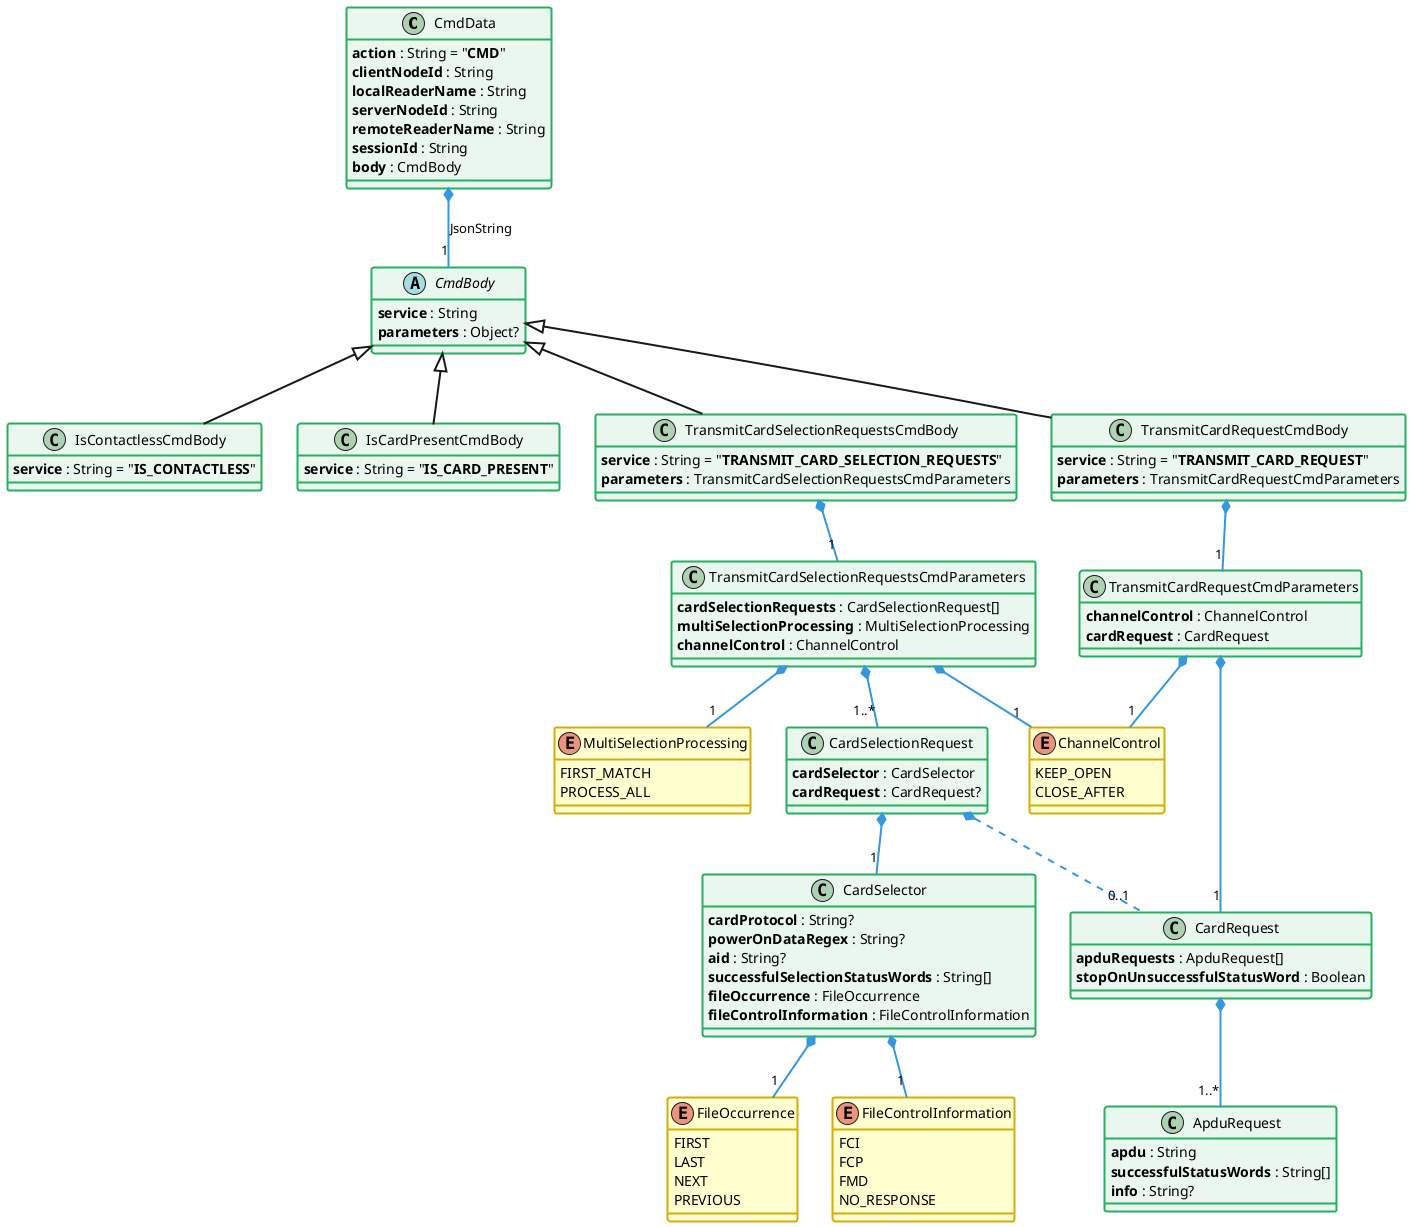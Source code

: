 @startuml
'title
'    Keyple Distributed JSON API
'    compliant with "keyple-service-java-lib" version 2.1.4
'    CMD (2023-03-22)
'end title

' == THEME ==

'Couleurs issues de : https://htmlcolorcodes.com/fr/tableau-de-couleur/tableau-de-couleur-design-plat/
!define C_GREY1 F8F9F9
!define C_GREY2 F2F3F4
!define C_GREY3 E5E7E9
!define C_GREY4 D7DBDD
!define C_GREY5 CACFD2
!define C_GREY6 BDC3C7
!define C_LINK 3498DB
!define C_USE 27AE60

' -- Styles that don't work with new version of plantuml --
skinparam stereotypeABorderColor #A9DCDF
skinparam stereotypeIBorderColor #B4A7E5
skinparam stereotypeCBorderColor #ADD1B2
skinparam stereotypeEBorderColor #EB93DF
' -- END --

skinparam ClassBorderThickness 2
skinparam ArrowThickness 2

' Yellow
skinparam ClassBackgroundColor #FEFECE
skinparam ClassBorderColor #D4AC0D
' Red
skinparam ClassBackgroundColor<<red>> #FDEDEC
skinparam ClassBorderColor<<red>> #E74C3C
hide <<red>> stereotype
' Purple
skinparam ClassBackgroundColor<<purple>> #F4ECF7
skinparam ClassBorderColor<<purple>> #8E44AD
hide <<purple>> stereotype
' blue
skinparam ClassBackgroundColor<<blue>> #EBF5FB
skinparam ClassBorderColor<<blue>> #3498DB
hide <<blue>> stereotype
' Green
skinparam ClassBackgroundColor<<green>> #E9F7EF
skinparam ClassBorderColor<<green>> #27AE60
hide <<green>> stereotype
' Grey
skinparam ClassBackgroundColor<<grey>> #EAECEE
skinparam ClassBorderColor<<grey>> #2C3E50
hide <<grey>> stereotype

' == CONTENT ==

' CMD
class CmdData {
    **action** : String = "**CMD**"
    **clientNodeId** : String
    **localReaderName** : String
    **serverNodeId** : String
    **remoteReaderName** : String
    **sessionId** : String
    **body** : CmdBody
}
abstract class CmdBody {
    **service** : String
    **parameters** : Object?
}

' IS_CONTACTLESS (CMD) ==> NOP
class IsContactlessCmdBody extends CmdBody {
    **service** : String = "**IS_CONTACTLESS**"
}

' IS_CARD_PRESENT (CMD) ==> NOP
class IsCardPresentCmdBody extends CmdBody {
    **service** : String = "**IS_CARD_PRESENT**"
}

' TRANSMIT_CARD_SELECTION_REQUESTS (CMD)
class TransmitCardSelectionRequestsCmdBody extends CmdBody {
    **service** : String = "**TRANSMIT_CARD_SELECTION_REQUESTS**"
    **parameters** : TransmitCardSelectionRequestsCmdParameters
}
class TransmitCardSelectionRequestsCmdParameters {
    **cardSelectionRequests** : CardSelectionRequest[]
    **multiSelectionProcessing** : MultiSelectionProcessing
    **channelControl** : ChannelControl
}
enum MultiSelectionProcessing {
    FIRST_MATCH
    PROCESS_ALL
}
class CardSelectionRequest {
    **cardSelector** : CardSelector
    **cardRequest** : CardRequest?
}
class CardSelector {
    **cardProtocol** : String?
    **powerOnDataRegex** : String?
    **aid** : String?
    **successfulSelectionStatusWords** : String[]
    **fileOccurrence** : FileOccurrence
    **fileControlInformation** : FileControlInformation
}
enum FileOccurrence {
    FIRST
    LAST
    NEXT
    PREVIOUS
}
enum FileControlInformation {
    FCI
    FCP
    FMD
    NO_RESPONSE
}
class CardRequest {
    **apduRequests** : ApduRequest[]
    **stopOnUnsuccessfulStatusWord** : Boolean
}
class ApduRequest {
    **apdu** : String
    **successfulStatusWords** : String[]
    **info** : String?
}
enum ChannelControl {
    KEEP_OPEN
    CLOSE_AFTER
}

' TRANSMIT_CARD_REQUEST (CMD)
class TransmitCardRequestCmdBody extends CmdBody {
    **service** : String = "**TRANSMIT_CARD_REQUEST**"
    **parameters** : TransmitCardRequestCmdParameters
}
class TransmitCardRequestCmdParameters {
    **channelControl** : ChannelControl
    **cardRequest** : CardRequest
}

' Associations

CmdData *-- "1" CmdBody #C_LINK : JsonString

TransmitCardSelectionRequestsCmdBody *-- "1" TransmitCardSelectionRequestsCmdParameters #C_LINK

TransmitCardSelectionRequestsCmdParameters *-- "1..*" CardSelectionRequest #C_LINK
TransmitCardSelectionRequestsCmdParameters *-- "1" MultiSelectionProcessing #C_LINK
TransmitCardSelectionRequestsCmdParameters *-- "1" ChannelControl #C_LINK

CardSelectionRequest *-- "1" CardSelector #C_LINK
CardSelectionRequest *.. "0..1" CardRequest #C_LINK

CardSelector *-- "1" FileOccurrence #C_LINK
CardSelector *-- "1" FileControlInformation #C_LINK

CardRequest *-- "1..*" ApduRequest #C_LINK

TransmitCardRequestCmdBody *-- "1" TransmitCardRequestCmdParameters #C_LINK

TransmitCardRequestCmdParameters *-- "1" ChannelControl #C_LINK
TransmitCardRequestCmdParameters *-- "1" CardRequest #C_LINK

' == LAYOUT ==

' == STYLE ==

' CMD
class CmdData <<green>>
abstract class CmdBody <<green>>

' TRANSMIT_CARD_SELECTION_REQUESTS (CMD)
class TransmitCardSelectionRequestsCmdBody <<green>>
class TransmitCardSelectionRequestsCmdParameters <<green>>
class CardSelectionRequest <<green>>
class CardSelector <<green>>
class CardRequest <<green>>
class ApduRequest <<green>>

' TRANSMIT_CARD_REQUEST (CMD)
class TransmitCardRequestCmdBody <<green>>
class TransmitCardRequestCmdParameters <<green>>

' IS_CARD_PRESENT (CMD) ==> NOP
class IsCardPresentCmdBody <<green>>

' IS_CONTACTLESS (CMD) ==> NOP
class IsContactlessCmdBody <<green>>

@enduml
